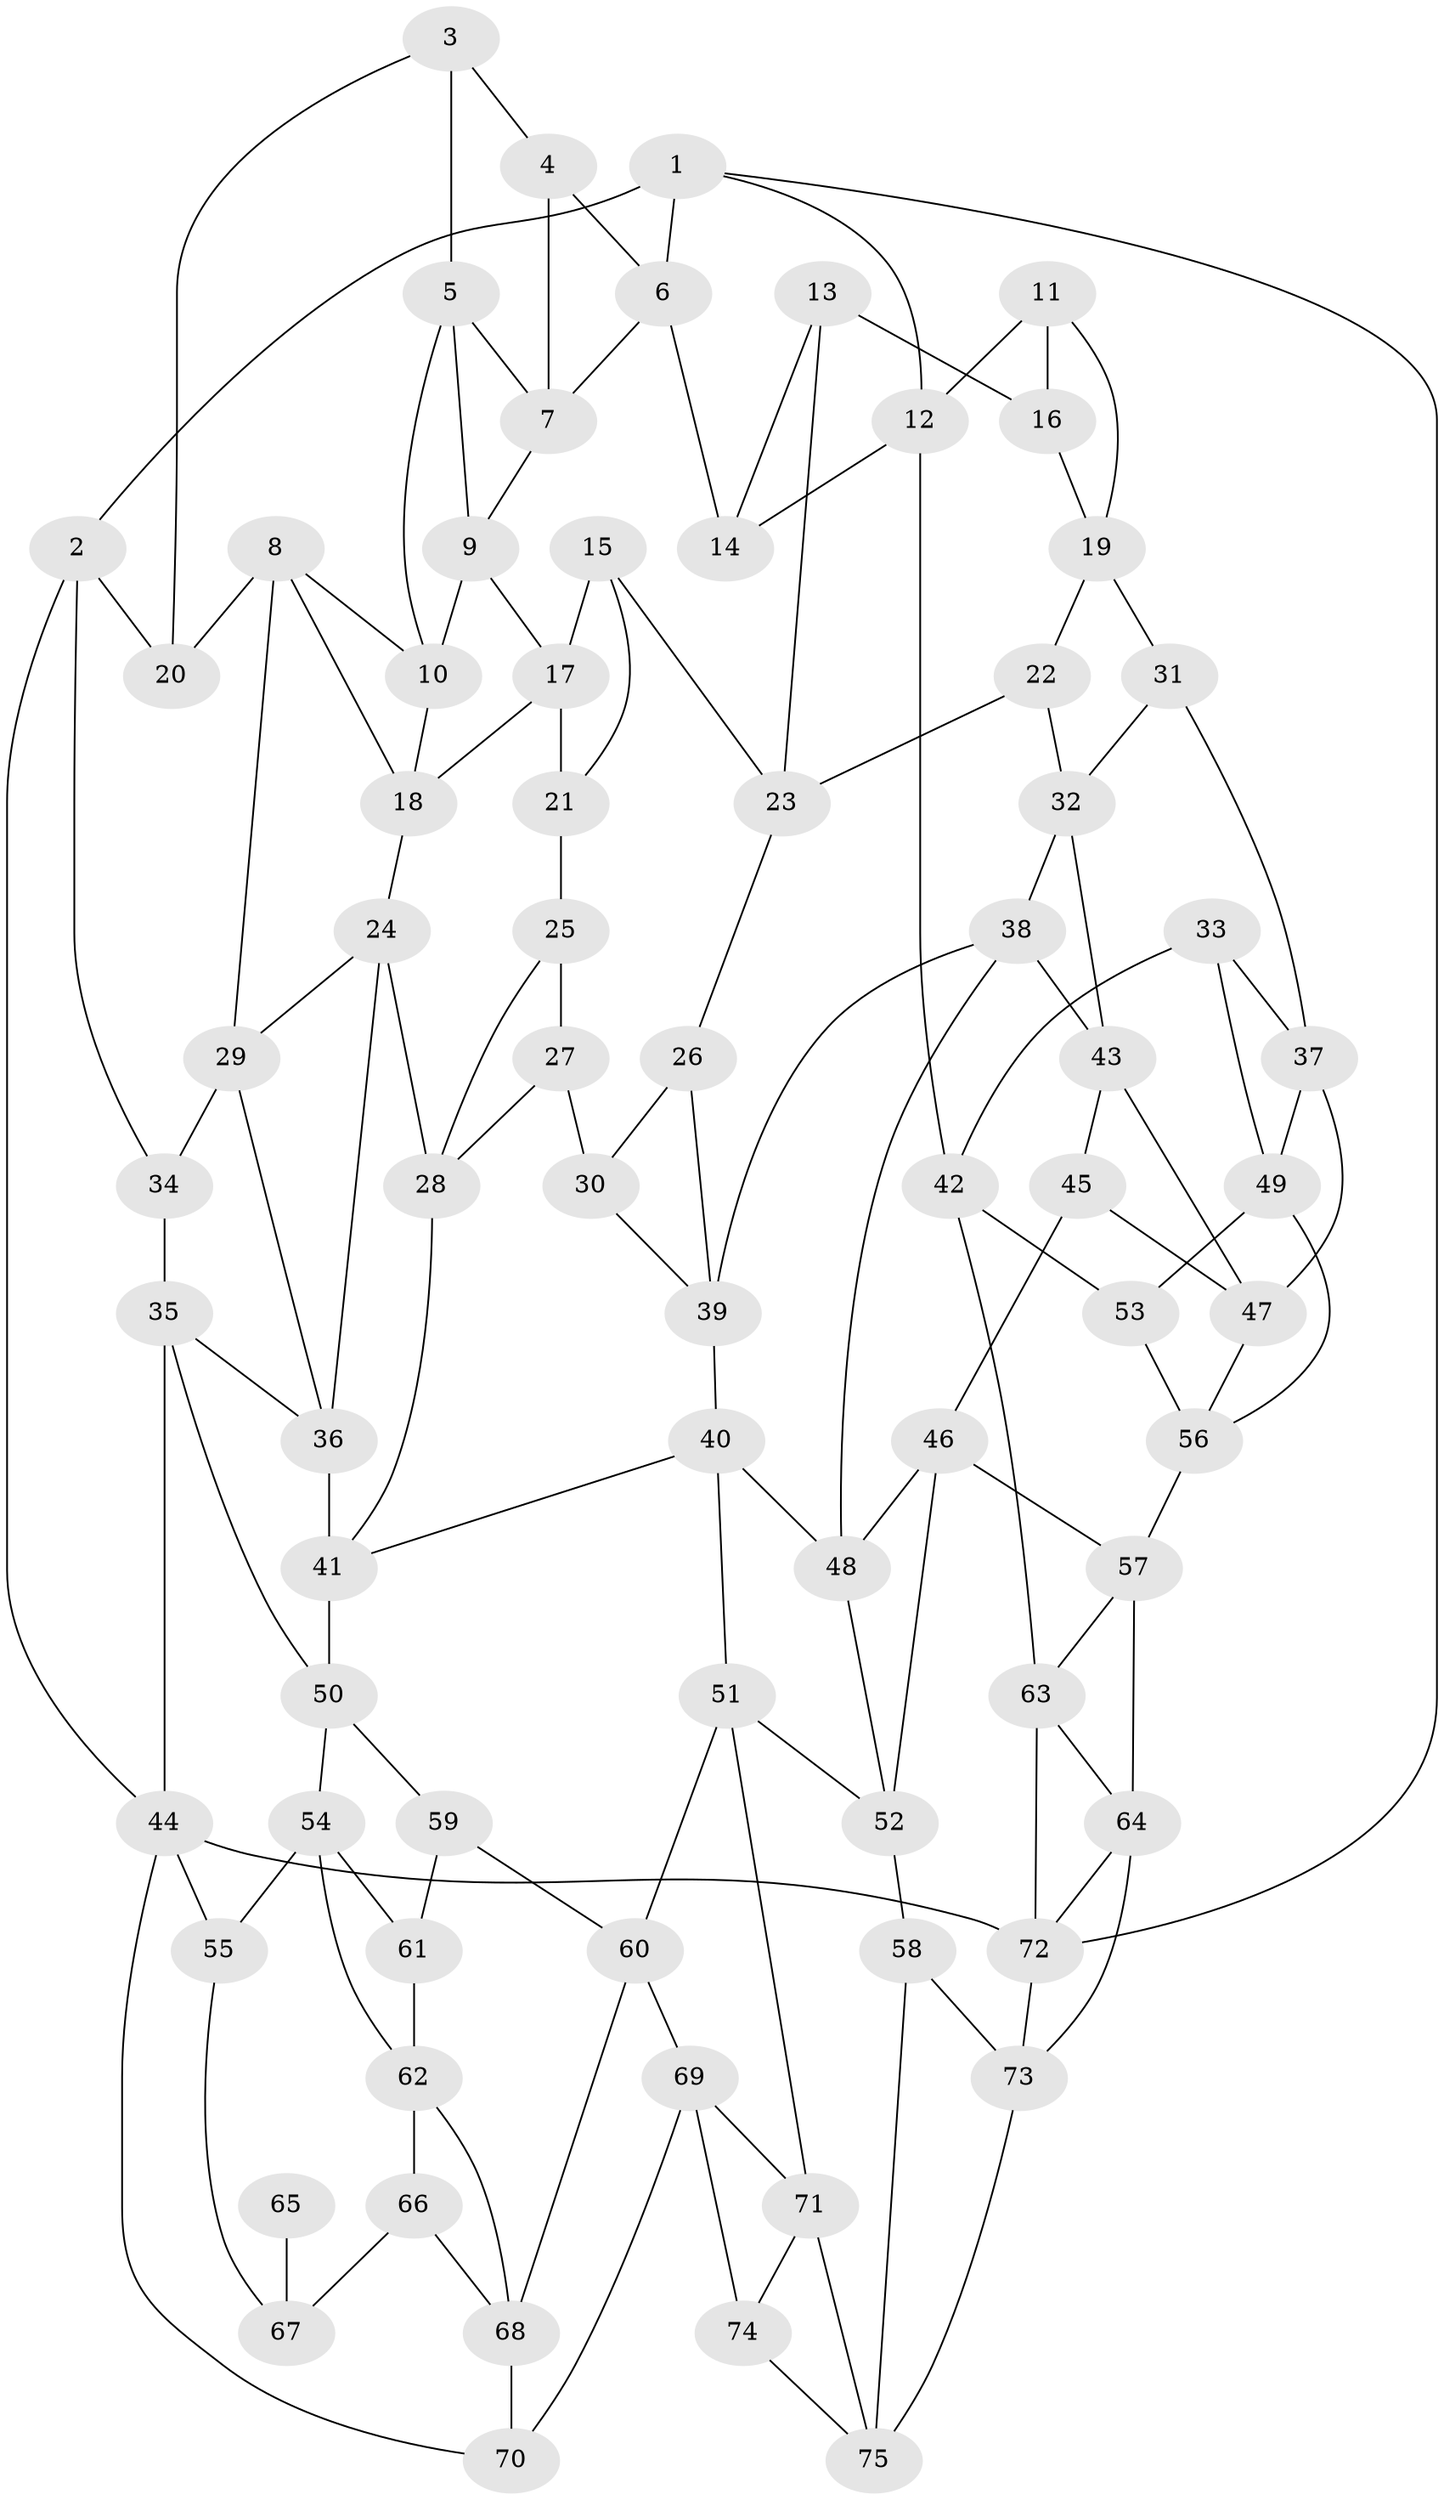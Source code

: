 // original degree distribution, {3: 0.04, 6: 0.23333333333333334, 5: 0.5333333333333333, 4: 0.19333333333333333}
// Generated by graph-tools (version 1.1) at 2025/03/03/09/25 03:03:19]
// undirected, 75 vertices, 136 edges
graph export_dot {
graph [start="1"]
  node [color=gray90,style=filled];
  1;
  2;
  3;
  4;
  5;
  6;
  7;
  8;
  9;
  10;
  11;
  12;
  13;
  14;
  15;
  16;
  17;
  18;
  19;
  20;
  21;
  22;
  23;
  24;
  25;
  26;
  27;
  28;
  29;
  30;
  31;
  32;
  33;
  34;
  35;
  36;
  37;
  38;
  39;
  40;
  41;
  42;
  43;
  44;
  45;
  46;
  47;
  48;
  49;
  50;
  51;
  52;
  53;
  54;
  55;
  56;
  57;
  58;
  59;
  60;
  61;
  62;
  63;
  64;
  65;
  66;
  67;
  68;
  69;
  70;
  71;
  72;
  73;
  74;
  75;
  1 -- 2 [weight=1.0];
  1 -- 6 [weight=1.0];
  1 -- 12 [weight=1.0];
  1 -- 72 [weight=1.0];
  2 -- 20 [weight=1.0];
  2 -- 34 [weight=1.0];
  2 -- 44 [weight=1.0];
  3 -- 4 [weight=1.0];
  3 -- 5 [weight=1.0];
  3 -- 20 [weight=1.0];
  4 -- 6 [weight=1.0];
  4 -- 7 [weight=1.0];
  5 -- 7 [weight=1.0];
  5 -- 9 [weight=1.0];
  5 -- 10 [weight=1.0];
  6 -- 7 [weight=1.0];
  6 -- 14 [weight=1.0];
  7 -- 9 [weight=1.0];
  8 -- 10 [weight=1.0];
  8 -- 18 [weight=1.0];
  8 -- 20 [weight=1.0];
  8 -- 29 [weight=1.0];
  9 -- 10 [weight=1.0];
  9 -- 17 [weight=1.0];
  10 -- 18 [weight=1.0];
  11 -- 12 [weight=1.0];
  11 -- 16 [weight=1.0];
  11 -- 19 [weight=1.0];
  12 -- 14 [weight=1.0];
  12 -- 42 [weight=1.0];
  13 -- 14 [weight=1.0];
  13 -- 16 [weight=1.0];
  13 -- 23 [weight=1.0];
  15 -- 17 [weight=1.0];
  15 -- 21 [weight=1.0];
  15 -- 23 [weight=1.0];
  16 -- 19 [weight=1.0];
  17 -- 18 [weight=1.0];
  17 -- 21 [weight=1.0];
  18 -- 24 [weight=1.0];
  19 -- 22 [weight=1.0];
  19 -- 31 [weight=1.0];
  21 -- 25 [weight=2.0];
  22 -- 23 [weight=1.0];
  22 -- 32 [weight=1.0];
  23 -- 26 [weight=1.0];
  24 -- 28 [weight=1.0];
  24 -- 29 [weight=1.0];
  24 -- 36 [weight=1.0];
  25 -- 27 [weight=1.0];
  25 -- 28 [weight=1.0];
  26 -- 30 [weight=1.0];
  26 -- 39 [weight=1.0];
  27 -- 28 [weight=1.0];
  27 -- 30 [weight=2.0];
  28 -- 41 [weight=1.0];
  29 -- 34 [weight=1.0];
  29 -- 36 [weight=1.0];
  30 -- 39 [weight=1.0];
  31 -- 32 [weight=1.0];
  31 -- 37 [weight=1.0];
  32 -- 38 [weight=1.0];
  32 -- 43 [weight=1.0];
  33 -- 37 [weight=1.0];
  33 -- 42 [weight=1.0];
  33 -- 49 [weight=1.0];
  34 -- 35 [weight=1.0];
  35 -- 36 [weight=1.0];
  35 -- 44 [weight=1.0];
  35 -- 50 [weight=1.0];
  36 -- 41 [weight=1.0];
  37 -- 47 [weight=1.0];
  37 -- 49 [weight=1.0];
  38 -- 39 [weight=1.0];
  38 -- 43 [weight=1.0];
  38 -- 48 [weight=1.0];
  39 -- 40 [weight=1.0];
  40 -- 41 [weight=1.0];
  40 -- 48 [weight=1.0];
  40 -- 51 [weight=1.0];
  41 -- 50 [weight=1.0];
  42 -- 53 [weight=1.0];
  42 -- 63 [weight=1.0];
  43 -- 45 [weight=1.0];
  43 -- 47 [weight=1.0];
  44 -- 55 [weight=1.0];
  44 -- 70 [weight=1.0];
  44 -- 72 [weight=1.0];
  45 -- 46 [weight=1.0];
  45 -- 47 [weight=1.0];
  46 -- 48 [weight=1.0];
  46 -- 52 [weight=1.0];
  46 -- 57 [weight=1.0];
  47 -- 56 [weight=1.0];
  48 -- 52 [weight=1.0];
  49 -- 53 [weight=1.0];
  49 -- 56 [weight=1.0];
  50 -- 54 [weight=1.0];
  50 -- 59 [weight=1.0];
  51 -- 52 [weight=1.0];
  51 -- 60 [weight=1.0];
  51 -- 71 [weight=1.0];
  52 -- 58 [weight=1.0];
  53 -- 56 [weight=1.0];
  54 -- 55 [weight=1.0];
  54 -- 61 [weight=1.0];
  54 -- 62 [weight=1.0];
  55 -- 67 [weight=1.0];
  56 -- 57 [weight=1.0];
  57 -- 63 [weight=1.0];
  57 -- 64 [weight=1.0];
  58 -- 73 [weight=1.0];
  58 -- 75 [weight=1.0];
  59 -- 60 [weight=1.0];
  59 -- 61 [weight=1.0];
  60 -- 68 [weight=1.0];
  60 -- 69 [weight=1.0];
  61 -- 62 [weight=2.0];
  62 -- 66 [weight=1.0];
  62 -- 68 [weight=1.0];
  63 -- 64 [weight=1.0];
  63 -- 72 [weight=1.0];
  64 -- 72 [weight=1.0];
  64 -- 73 [weight=1.0];
  65 -- 67 [weight=2.0];
  66 -- 67 [weight=1.0];
  66 -- 68 [weight=1.0];
  68 -- 70 [weight=1.0];
  69 -- 70 [weight=1.0];
  69 -- 71 [weight=1.0];
  69 -- 74 [weight=1.0];
  71 -- 74 [weight=1.0];
  71 -- 75 [weight=1.0];
  72 -- 73 [weight=1.0];
  73 -- 75 [weight=1.0];
  74 -- 75 [weight=1.0];
}
